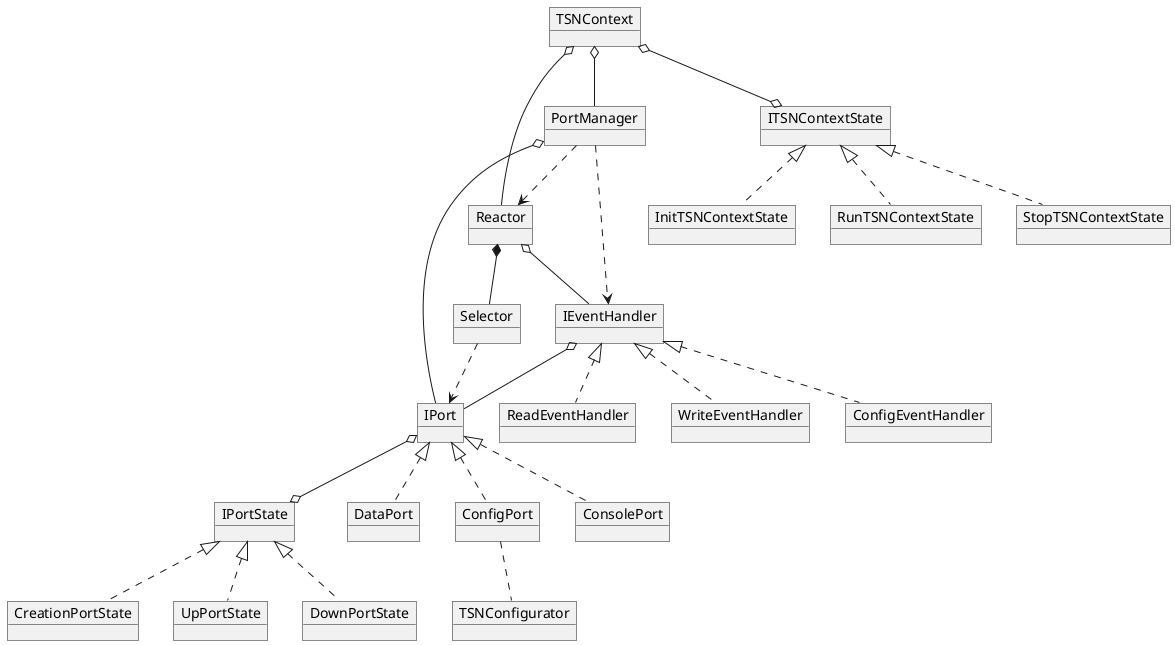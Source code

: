 @startuml ClassDiagram
Object Reactor
Object Selector
Object IPort
Object IEventHandler
Object ReadEventHandler
Object WriteEventHandler
Object ConfigEventHandler
Object IPortState
Object CreationPortState
Object UpPortState
Object DownPortState
Object PortManager
Object TSNContext
Object ITSNContextState
Object InitTSNContextState
Object RunTSNContextState
Object StopTSNContextState
Object DataPort
Object ConfigPort
Object ConsolePort
Object TSNConfigurator

IPort <|.. DataPort
IPort <|.. ConfigPort
IPort <|.. ConsolePort
ConfigPort .. TSNConfigurator

ITSNContextState <|.. InitTSNContextState
ITSNContextState <|.. RunTSNContextState
ITSNContextState <|.. StopTSNContextState

TSNContext o-- PortManager
TSNContext o--o ITSNContextState
TSNContext o-- Reactor

PortManager o-- IPort
PortManager ..> IEventHandler
PortManager ..> Reactor

Reactor *-- Selector
Reactor o-- IEventHandler
IEventHandler <|.. ReadEventHandler
IEventHandler <|.. WriteEventHandler
IEventHandler <|.. ConfigEventHandler 
Selector ..> IPort
IEventHandler o-- IPort

IPortState <|.. CreationPortState
IPortState <|.. UpPortState
IPortState <|.. DownPortState
IPort o--o IPortState

@enduml